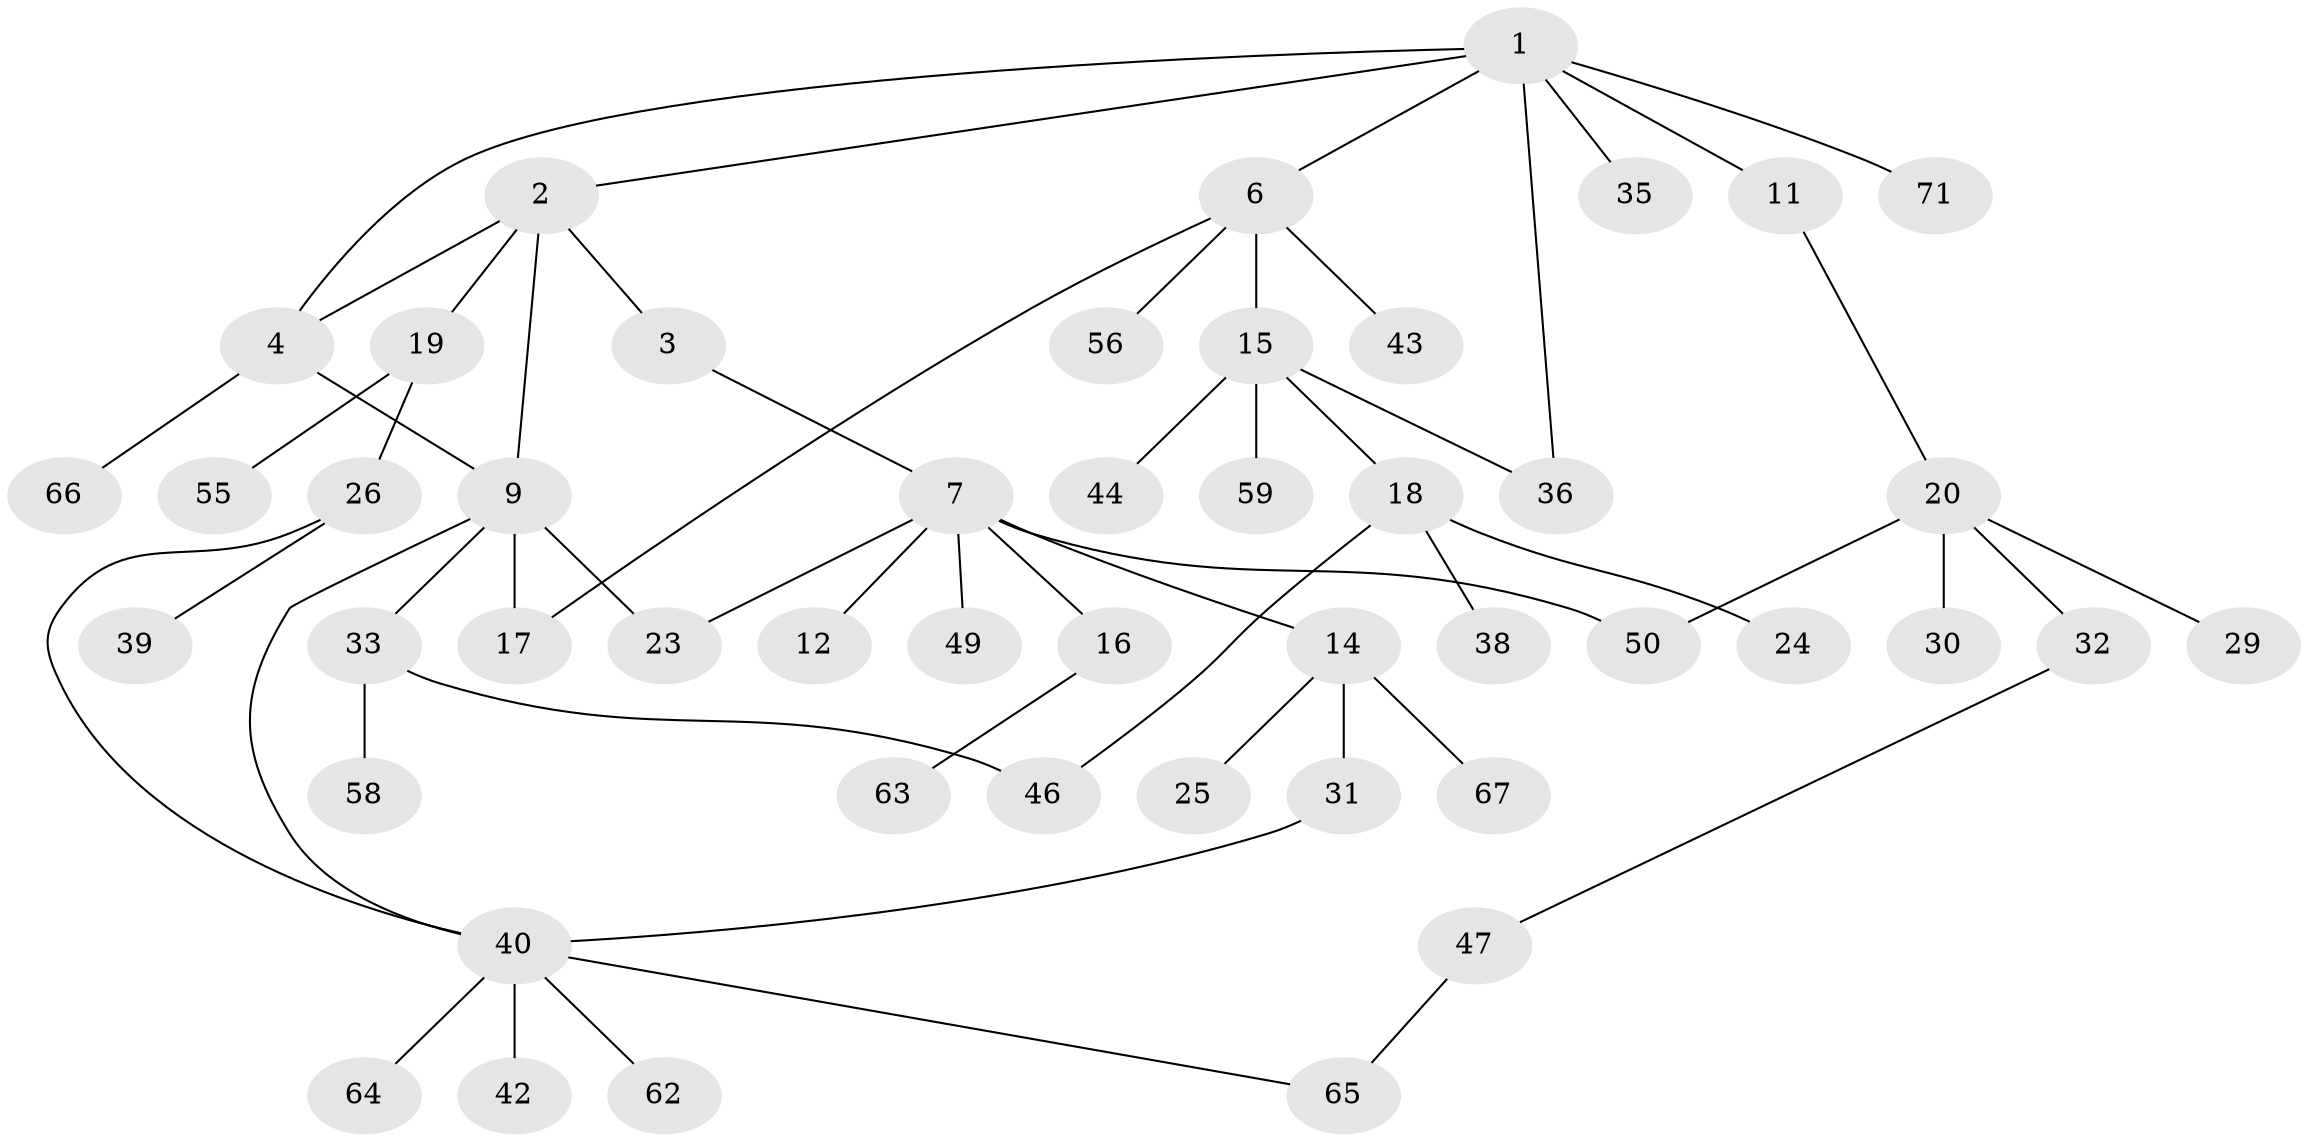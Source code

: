 // Generated by graph-tools (version 1.1) at 2025/51/02/27/25 19:51:40]
// undirected, 48 vertices, 57 edges
graph export_dot {
graph [start="1"]
  node [color=gray90,style=filled];
  1 [super="+5"];
  2 [super="+8"];
  3 [super="+68"];
  4 [super="+57"];
  6 [super="+10"];
  7 [super="+54"];
  9 [super="+13"];
  11;
  12;
  14 [super="+21"];
  15 [super="+27"];
  16 [super="+61"];
  17 [super="+48"];
  18 [super="+28"];
  19 [super="+51"];
  20 [super="+22"];
  23;
  24;
  25;
  26 [super="+45"];
  29 [super="+41"];
  30 [super="+60"];
  31;
  32;
  33 [super="+34"];
  35 [super="+53"];
  36 [super="+37"];
  38;
  39;
  40 [super="+52"];
  42;
  43;
  44;
  46 [super="+70"];
  47 [super="+69"];
  49;
  50;
  55;
  56;
  58 [super="+72"];
  59;
  62;
  63;
  64;
  65;
  66;
  67;
  71;
  1 -- 2;
  1 -- 6;
  1 -- 11;
  1 -- 35;
  1 -- 36;
  1 -- 4;
  1 -- 71;
  2 -- 3;
  2 -- 4;
  2 -- 19;
  2 -- 9;
  3 -- 7;
  4 -- 9;
  4 -- 66;
  6 -- 15;
  6 -- 56;
  6 -- 17;
  6 -- 43;
  7 -- 12;
  7 -- 14;
  7 -- 16;
  7 -- 49;
  7 -- 50;
  7 -- 23;
  9 -- 33;
  9 -- 40;
  9 -- 17;
  9 -- 23;
  11 -- 20;
  14 -- 25;
  14 -- 67;
  14 -- 31;
  15 -- 18;
  15 -- 36;
  15 -- 59;
  15 -- 44;
  16 -- 63;
  18 -- 24;
  18 -- 38;
  18 -- 46;
  19 -- 26;
  19 -- 55;
  20 -- 29;
  20 -- 50;
  20 -- 32;
  20 -- 30;
  26 -- 39;
  26 -- 40;
  31 -- 40;
  32 -- 47;
  33 -- 58;
  33 -- 46;
  40 -- 42;
  40 -- 62;
  40 -- 64;
  40 -- 65;
  47 -- 65;
}
